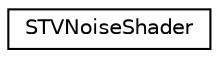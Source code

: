 digraph "Graphical Class Hierarchy"
{
  edge [fontname="Helvetica",fontsize="10",labelfontname="Helvetica",labelfontsize="10"];
  node [fontname="Helvetica",fontsize="10",shape=record];
  rankdir="LR";
  Node1 [label="STVNoiseShader",height=0.2,width=0.4,color="black", fillcolor="white", style="filled",URL="$struct_s_t_v_noise_shader.html"];
}
